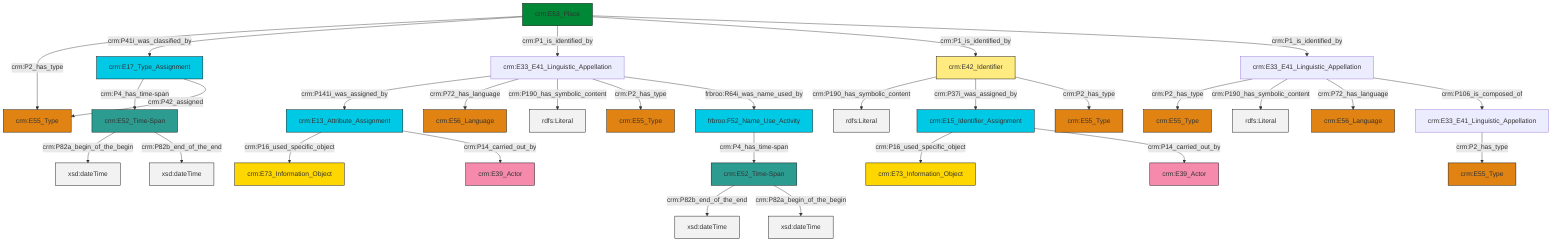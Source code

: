 graph TD
classDef Literal fill:#f2f2f2,stroke:#000000;
classDef CRM_Entity fill:#FFFFFF,stroke:#000000;
classDef Temporal_Entity fill:#00C9E6, stroke:#000000;
classDef Type fill:#E18312, stroke:#000000;
classDef Time-Span fill:#2C9C91, stroke:#000000;
classDef Appellation fill:#FFEB7F, stroke:#000000;
classDef Place fill:#008836, stroke:#000000;
classDef Persistent_Item fill:#B266B2, stroke:#000000;
classDef Conceptual_Object fill:#FFD700, stroke:#000000;
classDef Physical_Thing fill:#D2B48C, stroke:#000000;
classDef Actor fill:#f58aad, stroke:#000000;
classDef PC_Classes fill:#4ce600, stroke:#000000;
classDef Multi fill:#cccccc,stroke:#000000;

2["crm:E42_Identifier"]:::Appellation -->|crm:P190_has_symbolic_content| 3[rdfs:Literal]:::Literal
4["crm:E53_Place"]:::Place -->|crm:P2_has_type| 0["crm:E55_Type"]:::Type
5["crm:E33_E41_Linguistic_Appellation"]:::Default -->|crm:P141i_was_assigned_by| 6["crm:E13_Attribute_Assignment"]:::Temporal_Entity
7["crm:E15_Identifier_Assignment"]:::Temporal_Entity -->|crm:P16_used_specific_object| 8["crm:E73_Information_Object"]:::Conceptual_Object
9["crm:E33_E41_Linguistic_Appellation"]:::Default -->|crm:P2_has_type| 10["crm:E55_Type"]:::Type
11["frbroo:F52_Name_Use_Activity"]:::Temporal_Entity -->|crm:P4_has_time-span| 12["crm:E52_Time-Span"]:::Time-Span
12["crm:E52_Time-Span"]:::Time-Span -->|crm:P82b_end_of_the_end| 13[xsd:dateTime]:::Literal
14["crm:E33_E41_Linguistic_Appellation"]:::Default -->|crm:P2_has_type| 15["crm:E55_Type"]:::Type
16["crm:E52_Time-Span"]:::Time-Span -->|crm:P82a_begin_of_the_begin| 17[xsd:dateTime]:::Literal
4["crm:E53_Place"]:::Place -->|crm:P41i_was_classified_by| 18["crm:E17_Type_Assignment"]:::Temporal_Entity
9["crm:E33_E41_Linguistic_Appellation"]:::Default -->|crm:P190_has_symbolic_content| 19[rdfs:Literal]:::Literal
9["crm:E33_E41_Linguistic_Appellation"]:::Default -->|crm:P72_has_language| 21["crm:E56_Language"]:::Type
9["crm:E33_E41_Linguistic_Appellation"]:::Default -->|crm:P106_is_composed_of| 14["crm:E33_E41_Linguistic_Appellation"]:::Default
6["crm:E13_Attribute_Assignment"]:::Temporal_Entity -->|crm:P16_used_specific_object| 28["crm:E73_Information_Object"]:::Conceptual_Object
16["crm:E52_Time-Span"]:::Time-Span -->|crm:P82b_end_of_the_end| 34[xsd:dateTime]:::Literal
18["crm:E17_Type_Assignment"]:::Temporal_Entity -->|crm:P4_has_time-span| 16["crm:E52_Time-Span"]:::Time-Span
5["crm:E33_E41_Linguistic_Appellation"]:::Default -->|crm:P72_has_language| 30["crm:E56_Language"]:::Type
5["crm:E33_E41_Linguistic_Appellation"]:::Default -->|crm:P190_has_symbolic_content| 38[rdfs:Literal]:::Literal
5["crm:E33_E41_Linguistic_Appellation"]:::Default -->|crm:P2_has_type| 41["crm:E55_Type"]:::Type
4["crm:E53_Place"]:::Place -->|crm:P1_is_identified_by| 5["crm:E33_E41_Linguistic_Appellation"]:::Default
5["crm:E33_E41_Linguistic_Appellation"]:::Default -->|frbroo:R64i_was_name_used_by| 11["frbroo:F52_Name_Use_Activity"]:::Temporal_Entity
18["crm:E17_Type_Assignment"]:::Temporal_Entity -->|crm:P42_assigned| 0["crm:E55_Type"]:::Type
2["crm:E42_Identifier"]:::Appellation -->|crm:P37i_was_assigned_by| 7["crm:E15_Identifier_Assignment"]:::Temporal_Entity
2["crm:E42_Identifier"]:::Appellation -->|crm:P2_has_type| 32["crm:E55_Type"]:::Type
4["crm:E53_Place"]:::Place -->|crm:P1_is_identified_by| 2["crm:E42_Identifier"]:::Appellation
4["crm:E53_Place"]:::Place -->|crm:P1_is_identified_by| 9["crm:E33_E41_Linguistic_Appellation"]:::Default
6["crm:E13_Attribute_Assignment"]:::Temporal_Entity -->|crm:P14_carried_out_by| 22["crm:E39_Actor"]:::Actor
12["crm:E52_Time-Span"]:::Time-Span -->|crm:P82a_begin_of_the_begin| 47[xsd:dateTime]:::Literal
7["crm:E15_Identifier_Assignment"]:::Temporal_Entity -->|crm:P14_carried_out_by| 42["crm:E39_Actor"]:::Actor